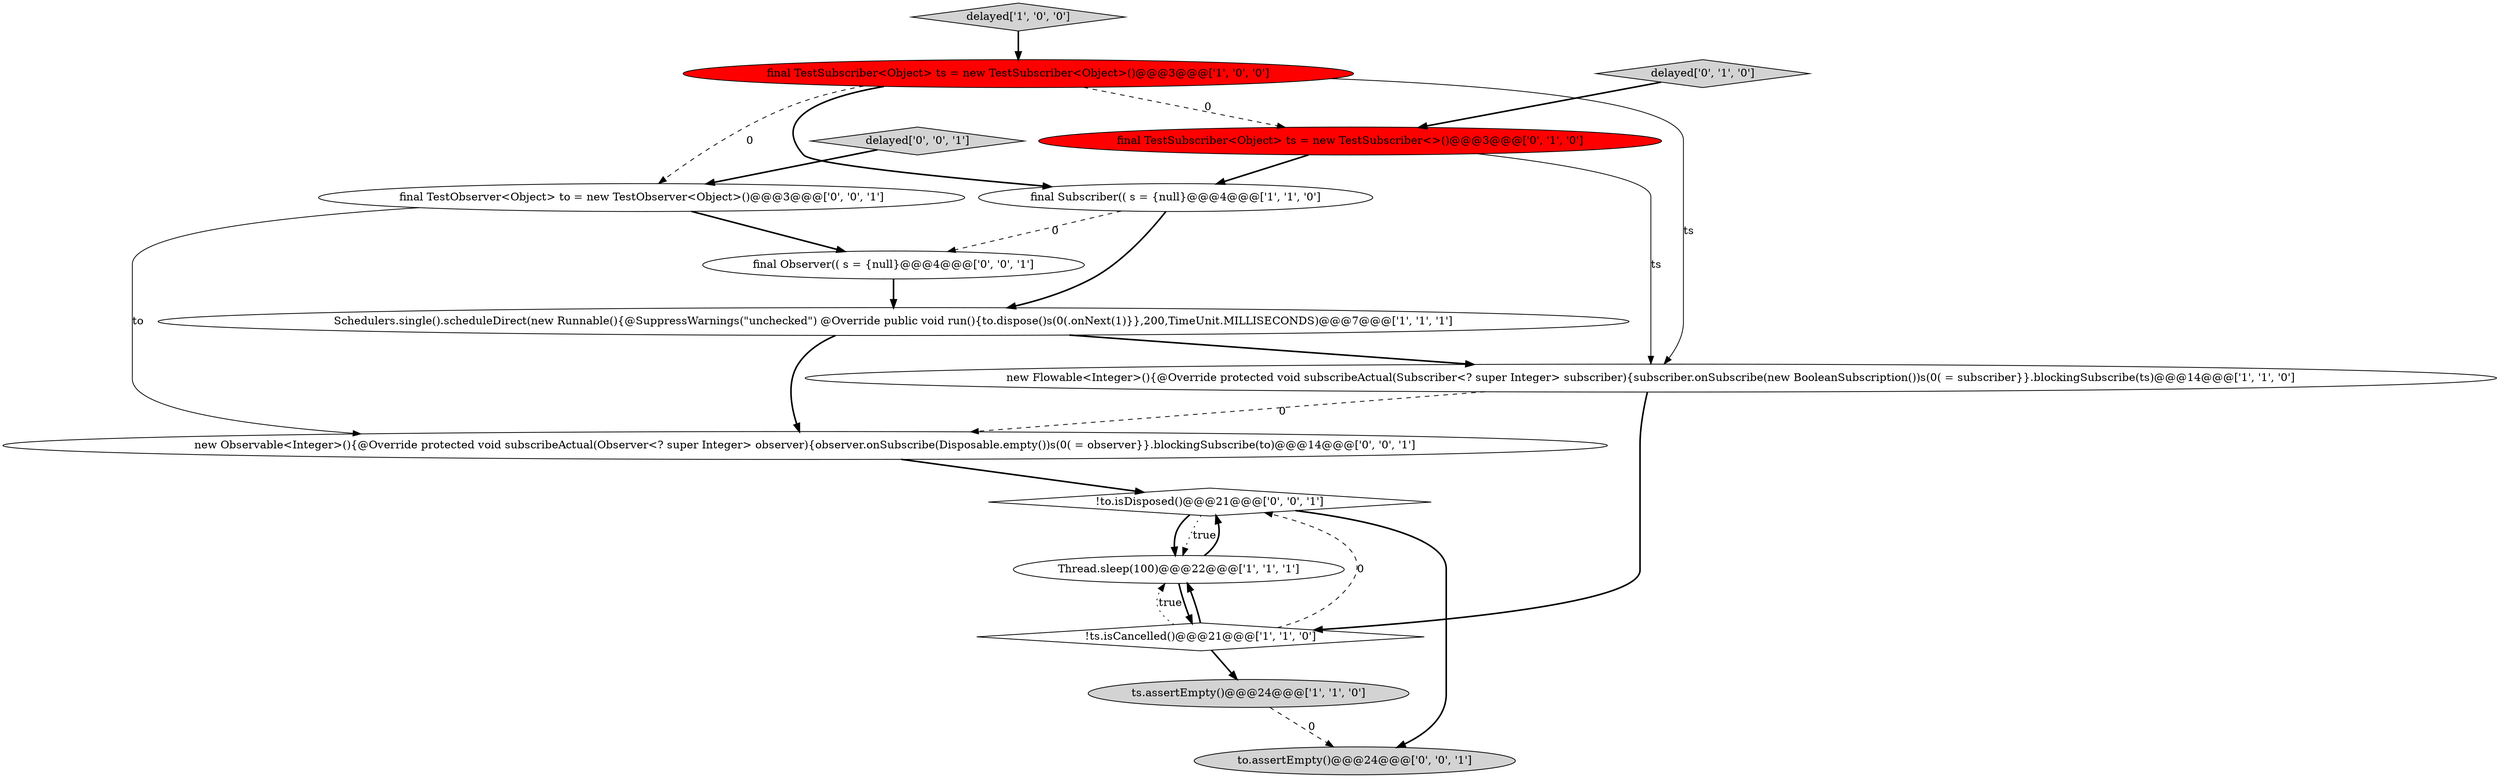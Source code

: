 digraph {
9 [style = filled, label = "final TestSubscriber<Object> ts = new TestSubscriber<>()@@@3@@@['0', '1', '0']", fillcolor = red, shape = ellipse image = "AAA1AAABBB2BBB"];
11 [style = filled, label = "!to.isDisposed()@@@21@@@['0', '0', '1']", fillcolor = white, shape = diamond image = "AAA0AAABBB3BBB"];
10 [style = filled, label = "new Observable<Integer>(){@Override protected void subscribeActual(Observer<? super Integer> observer){observer.onSubscribe(Disposable.empty())s(0( = observer}}.blockingSubscribe(to)@@@14@@@['0', '0', '1']", fillcolor = white, shape = ellipse image = "AAA0AAABBB3BBB"];
14 [style = filled, label = "final Observer(( s = {null}@@@4@@@['0', '0', '1']", fillcolor = white, shape = ellipse image = "AAA0AAABBB3BBB"];
7 [style = filled, label = "final Subscriber(( s = {null}@@@4@@@['1', '1', '0']", fillcolor = white, shape = ellipse image = "AAA0AAABBB1BBB"];
5 [style = filled, label = "final TestSubscriber<Object> ts = new TestSubscriber<Object>()@@@3@@@['1', '0', '0']", fillcolor = red, shape = ellipse image = "AAA1AAABBB1BBB"];
12 [style = filled, label = "delayed['0', '0', '1']", fillcolor = lightgray, shape = diamond image = "AAA0AAABBB3BBB"];
4 [style = filled, label = "ts.assertEmpty()@@@24@@@['1', '1', '0']", fillcolor = lightgray, shape = ellipse image = "AAA0AAABBB1BBB"];
6 [style = filled, label = "new Flowable<Integer>(){@Override protected void subscribeActual(Subscriber<? super Integer> subscriber){subscriber.onSubscribe(new BooleanSubscription())s(0( = subscriber}}.blockingSubscribe(ts)@@@14@@@['1', '1', '0']", fillcolor = white, shape = ellipse image = "AAA0AAABBB1BBB"];
8 [style = filled, label = "delayed['0', '1', '0']", fillcolor = lightgray, shape = diamond image = "AAA0AAABBB2BBB"];
13 [style = filled, label = "final TestObserver<Object> to = new TestObserver<Object>()@@@3@@@['0', '0', '1']", fillcolor = white, shape = ellipse image = "AAA0AAABBB3BBB"];
15 [style = filled, label = "to.assertEmpty()@@@24@@@['0', '0', '1']", fillcolor = lightgray, shape = ellipse image = "AAA0AAABBB3BBB"];
0 [style = filled, label = "delayed['1', '0', '0']", fillcolor = lightgray, shape = diamond image = "AAA0AAABBB1BBB"];
2 [style = filled, label = "!ts.isCancelled()@@@21@@@['1', '1', '0']", fillcolor = white, shape = diamond image = "AAA0AAABBB1BBB"];
1 [style = filled, label = "Thread.sleep(100)@@@22@@@['1', '1', '1']", fillcolor = white, shape = ellipse image = "AAA0AAABBB1BBB"];
3 [style = filled, label = "Schedulers.single().scheduleDirect(new Runnable(){@SuppressWarnings(\"unchecked\") @Override public void run(){to.dispose()s(0(.onNext(1)}},200,TimeUnit.MILLISECONDS)@@@7@@@['1', '1', '1']", fillcolor = white, shape = ellipse image = "AAA0AAABBB1BBB"];
5->13 [style = dashed, label="0"];
14->3 [style = bold, label=""];
11->1 [style = bold, label=""];
2->1 [style = bold, label=""];
7->14 [style = dashed, label="0"];
11->1 [style = dotted, label="true"];
13->10 [style = solid, label="to"];
3->6 [style = bold, label=""];
5->9 [style = dashed, label="0"];
9->7 [style = bold, label=""];
2->4 [style = bold, label=""];
5->6 [style = solid, label="ts"];
7->3 [style = bold, label=""];
11->15 [style = bold, label=""];
1->11 [style = bold, label=""];
6->10 [style = dashed, label="0"];
6->2 [style = bold, label=""];
3->10 [style = bold, label=""];
12->13 [style = bold, label=""];
9->6 [style = solid, label="ts"];
2->1 [style = dotted, label="true"];
4->15 [style = dashed, label="0"];
8->9 [style = bold, label=""];
5->7 [style = bold, label=""];
2->11 [style = dashed, label="0"];
1->2 [style = bold, label=""];
13->14 [style = bold, label=""];
0->5 [style = bold, label=""];
10->11 [style = bold, label=""];
}
